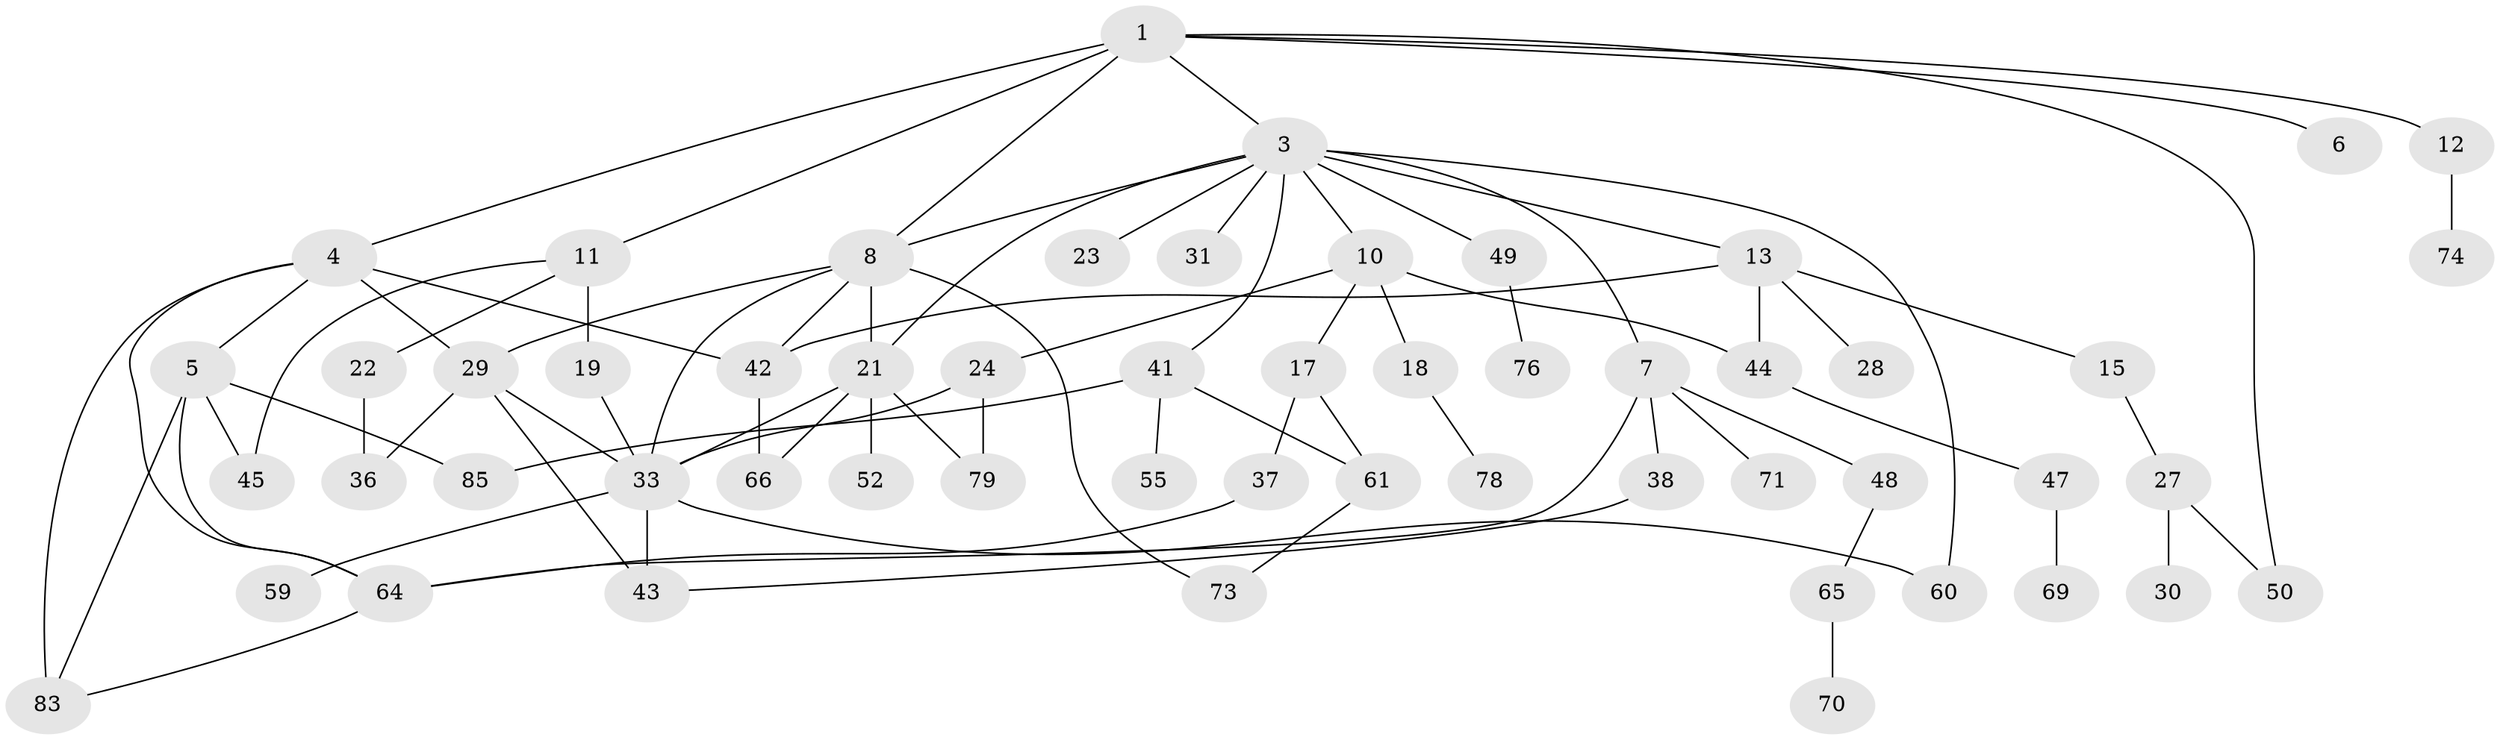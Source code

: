 // original degree distribution, {4: 0.11627906976744186, 6: 0.03488372093023256, 8: 0.011627906976744186, 3: 0.19767441860465115, 1: 0.20930232558139536, 5: 0.05813953488372093, 2: 0.37209302325581395}
// Generated by graph-tools (version 1.1) at 2025/10/02/27/25 16:10:54]
// undirected, 55 vertices, 80 edges
graph export_dot {
graph [start="1"]
  node [color=gray90,style=filled];
  1 [super="+2"];
  3 [super="+9"];
  4 [super="+40"];
  5 [super="+26"];
  6;
  7 [super="+34"];
  8 [super="+56"];
  10 [super="+16"];
  11 [super="+20"];
  12;
  13 [super="+14"];
  15;
  17 [super="+32"];
  18;
  19 [super="+46"];
  21 [super="+35"];
  22;
  23 [super="+25"];
  24 [super="+72"];
  27;
  28;
  29 [super="+81"];
  30 [super="+62"];
  31;
  33 [super="+39"];
  36 [super="+58"];
  37 [super="+53"];
  38 [super="+51"];
  41 [super="+54"];
  42 [super="+77"];
  43;
  44 [super="+68"];
  45 [super="+75"];
  47;
  48;
  49;
  50 [super="+82"];
  52;
  55 [super="+57"];
  59 [super="+80"];
  60;
  61 [super="+63"];
  64 [super="+67"];
  65 [super="+86"];
  66;
  69;
  70;
  71;
  73;
  74 [super="+84"];
  76;
  78;
  79;
  83;
  85;
  1 -- 6;
  1 -- 11 [weight=2];
  1 -- 50;
  1 -- 3;
  1 -- 4;
  1 -- 8;
  1 -- 12;
  3 -- 7;
  3 -- 23;
  3 -- 31;
  3 -- 41;
  3 -- 49;
  3 -- 8;
  3 -- 21;
  3 -- 10;
  3 -- 60;
  3 -- 13;
  4 -- 5;
  4 -- 29;
  4 -- 42;
  4 -- 83;
  4 -- 64;
  5 -- 64;
  5 -- 83;
  5 -- 45;
  5 -- 85;
  7 -- 38;
  7 -- 48;
  7 -- 64;
  7 -- 71;
  8 -- 42;
  8 -- 21;
  8 -- 33;
  8 -- 29;
  8 -- 73;
  10 -- 17;
  10 -- 18;
  10 -- 24;
  10 -- 44;
  11 -- 19;
  11 -- 45;
  11 -- 22;
  12 -- 74;
  13 -- 15;
  13 -- 44;
  13 -- 28;
  13 -- 42;
  15 -- 27;
  17 -- 37;
  17 -- 61;
  18 -- 78;
  19 -- 33;
  21 -- 52;
  21 -- 66;
  21 -- 79;
  21 -- 33;
  22 -- 36;
  24 -- 33;
  24 -- 79;
  27 -- 30;
  27 -- 50;
  29 -- 33;
  29 -- 43;
  29 -- 36;
  33 -- 43;
  33 -- 59;
  33 -- 60;
  37 -- 64;
  38 -- 43;
  41 -- 55;
  41 -- 61;
  41 -- 85;
  42 -- 66;
  44 -- 47;
  47 -- 69;
  48 -- 65;
  49 -- 76;
  61 -- 73;
  64 -- 83;
  65 -- 70;
}
